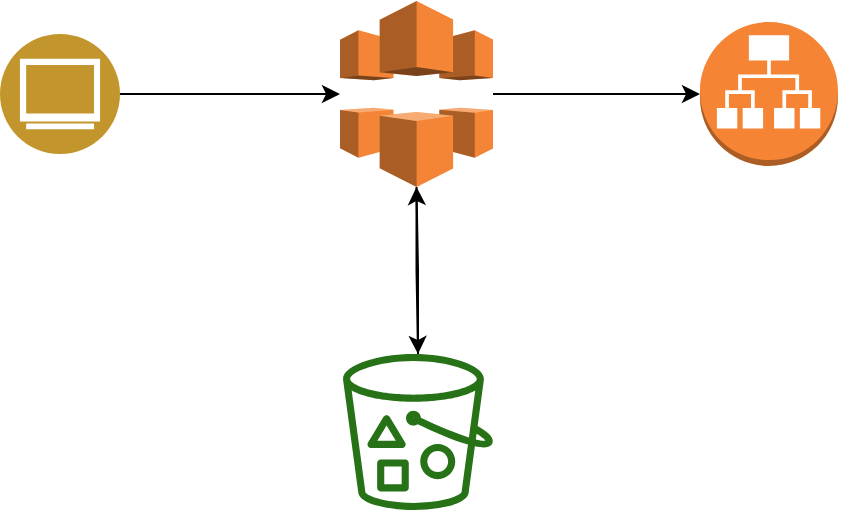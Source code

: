 <mxfile version="14.1.9" type="github">
  <diagram id="q0b10O0TETPLu7PeIArZ" name="Page-1">
    <mxGraphModel dx="851" dy="432" grid="1" gridSize="10" guides="1" tooltips="1" connect="1" arrows="1" fold="1" page="1" pageScale="1" pageWidth="850" pageHeight="1100" math="0" shadow="0">
      <root>
        <mxCell id="0" />
        <mxCell id="1" parent="0" />
        <mxCell id="COtVxRFpm4P_ToWZyRL3-6" value="" style="edgeStyle=orthogonalEdgeStyle;rounded=0;orthogonalLoop=1;jettySize=auto;html=1;" parent="1" edge="1">
          <mxGeometry relative="1" as="geometry">
            <mxPoint x="160" y="190" as="sourcePoint" />
            <mxPoint x="270" y="190" as="targetPoint" />
          </mxGeometry>
        </mxCell>
        <mxCell id="COtVxRFpm4P_ToWZyRL3-2" value="" style="aspect=fixed;perimeter=ellipsePerimeter;html=1;align=center;shadow=0;dashed=0;fontColor=#4277BB;labelBackgroundColor=#ffffff;fontSize=12;spacingTop=3;image;image=img/lib/ibm/users/browser.svg;" parent="1" vertex="1">
          <mxGeometry x="100" y="160" width="60" height="60" as="geometry" />
        </mxCell>
        <mxCell id="COtVxRFpm4P_ToWZyRL3-8" value="" style="edgeStyle=orthogonalEdgeStyle;rounded=0;orthogonalLoop=1;jettySize=auto;html=1;" parent="1" source="COtVxRFpm4P_ToWZyRL3-3" target="COtVxRFpm4P_ToWZyRL3-4" edge="1">
          <mxGeometry relative="1" as="geometry" />
        </mxCell>
        <mxCell id="oRM1LJX_U66_mV_YZsSA-3" style="edgeStyle=orthogonalEdgeStyle;rounded=0;orthogonalLoop=1;jettySize=auto;html=1;entryX=0;entryY=0.5;entryDx=0;entryDy=0;entryPerimeter=0;" edge="1" parent="1" source="COtVxRFpm4P_ToWZyRL3-3" target="oRM1LJX_U66_mV_YZsSA-2">
          <mxGeometry relative="1" as="geometry" />
        </mxCell>
        <mxCell id="COtVxRFpm4P_ToWZyRL3-3" value="" style="outlineConnect=0;dashed=0;verticalLabelPosition=bottom;verticalAlign=top;align=center;html=1;shape=mxgraph.aws3.cloudfront;fillColor=#F58536;gradientColor=none;" parent="1" vertex="1">
          <mxGeometry x="270" y="143.5" width="76.5" height="93" as="geometry" />
        </mxCell>
        <mxCell id="COtVxRFpm4P_ToWZyRL3-5" value="" style="edgeStyle=orthogonalEdgeStyle;rounded=0;orthogonalLoop=1;jettySize=auto;html=1;" parent="1" source="COtVxRFpm4P_ToWZyRL3-4" target="COtVxRFpm4P_ToWZyRL3-3" edge="1">
          <mxGeometry relative="1" as="geometry" />
        </mxCell>
        <mxCell id="COtVxRFpm4P_ToWZyRL3-4" value="" style="outlineConnect=0;fontColor=#232F3E;gradientColor=none;fillColor=#277116;strokeColor=none;dashed=0;verticalLabelPosition=bottom;verticalAlign=top;align=center;html=1;fontSize=12;fontStyle=0;aspect=fixed;pointerEvents=1;shape=mxgraph.aws4.bucket_with_objects;" parent="1" vertex="1">
          <mxGeometry x="271.5" y="320" width="75" height="78" as="geometry" />
        </mxCell>
        <mxCell id="oRM1LJX_U66_mV_YZsSA-2" value="" style="outlineConnect=0;dashed=0;verticalLabelPosition=bottom;verticalAlign=top;align=center;html=1;shape=mxgraph.aws3.application_load_balancer;fillColor=#F58534;gradientColor=none;" vertex="1" parent="1">
          <mxGeometry x="450" y="154" width="69" height="72" as="geometry" />
        </mxCell>
      </root>
    </mxGraphModel>
  </diagram>
</mxfile>
